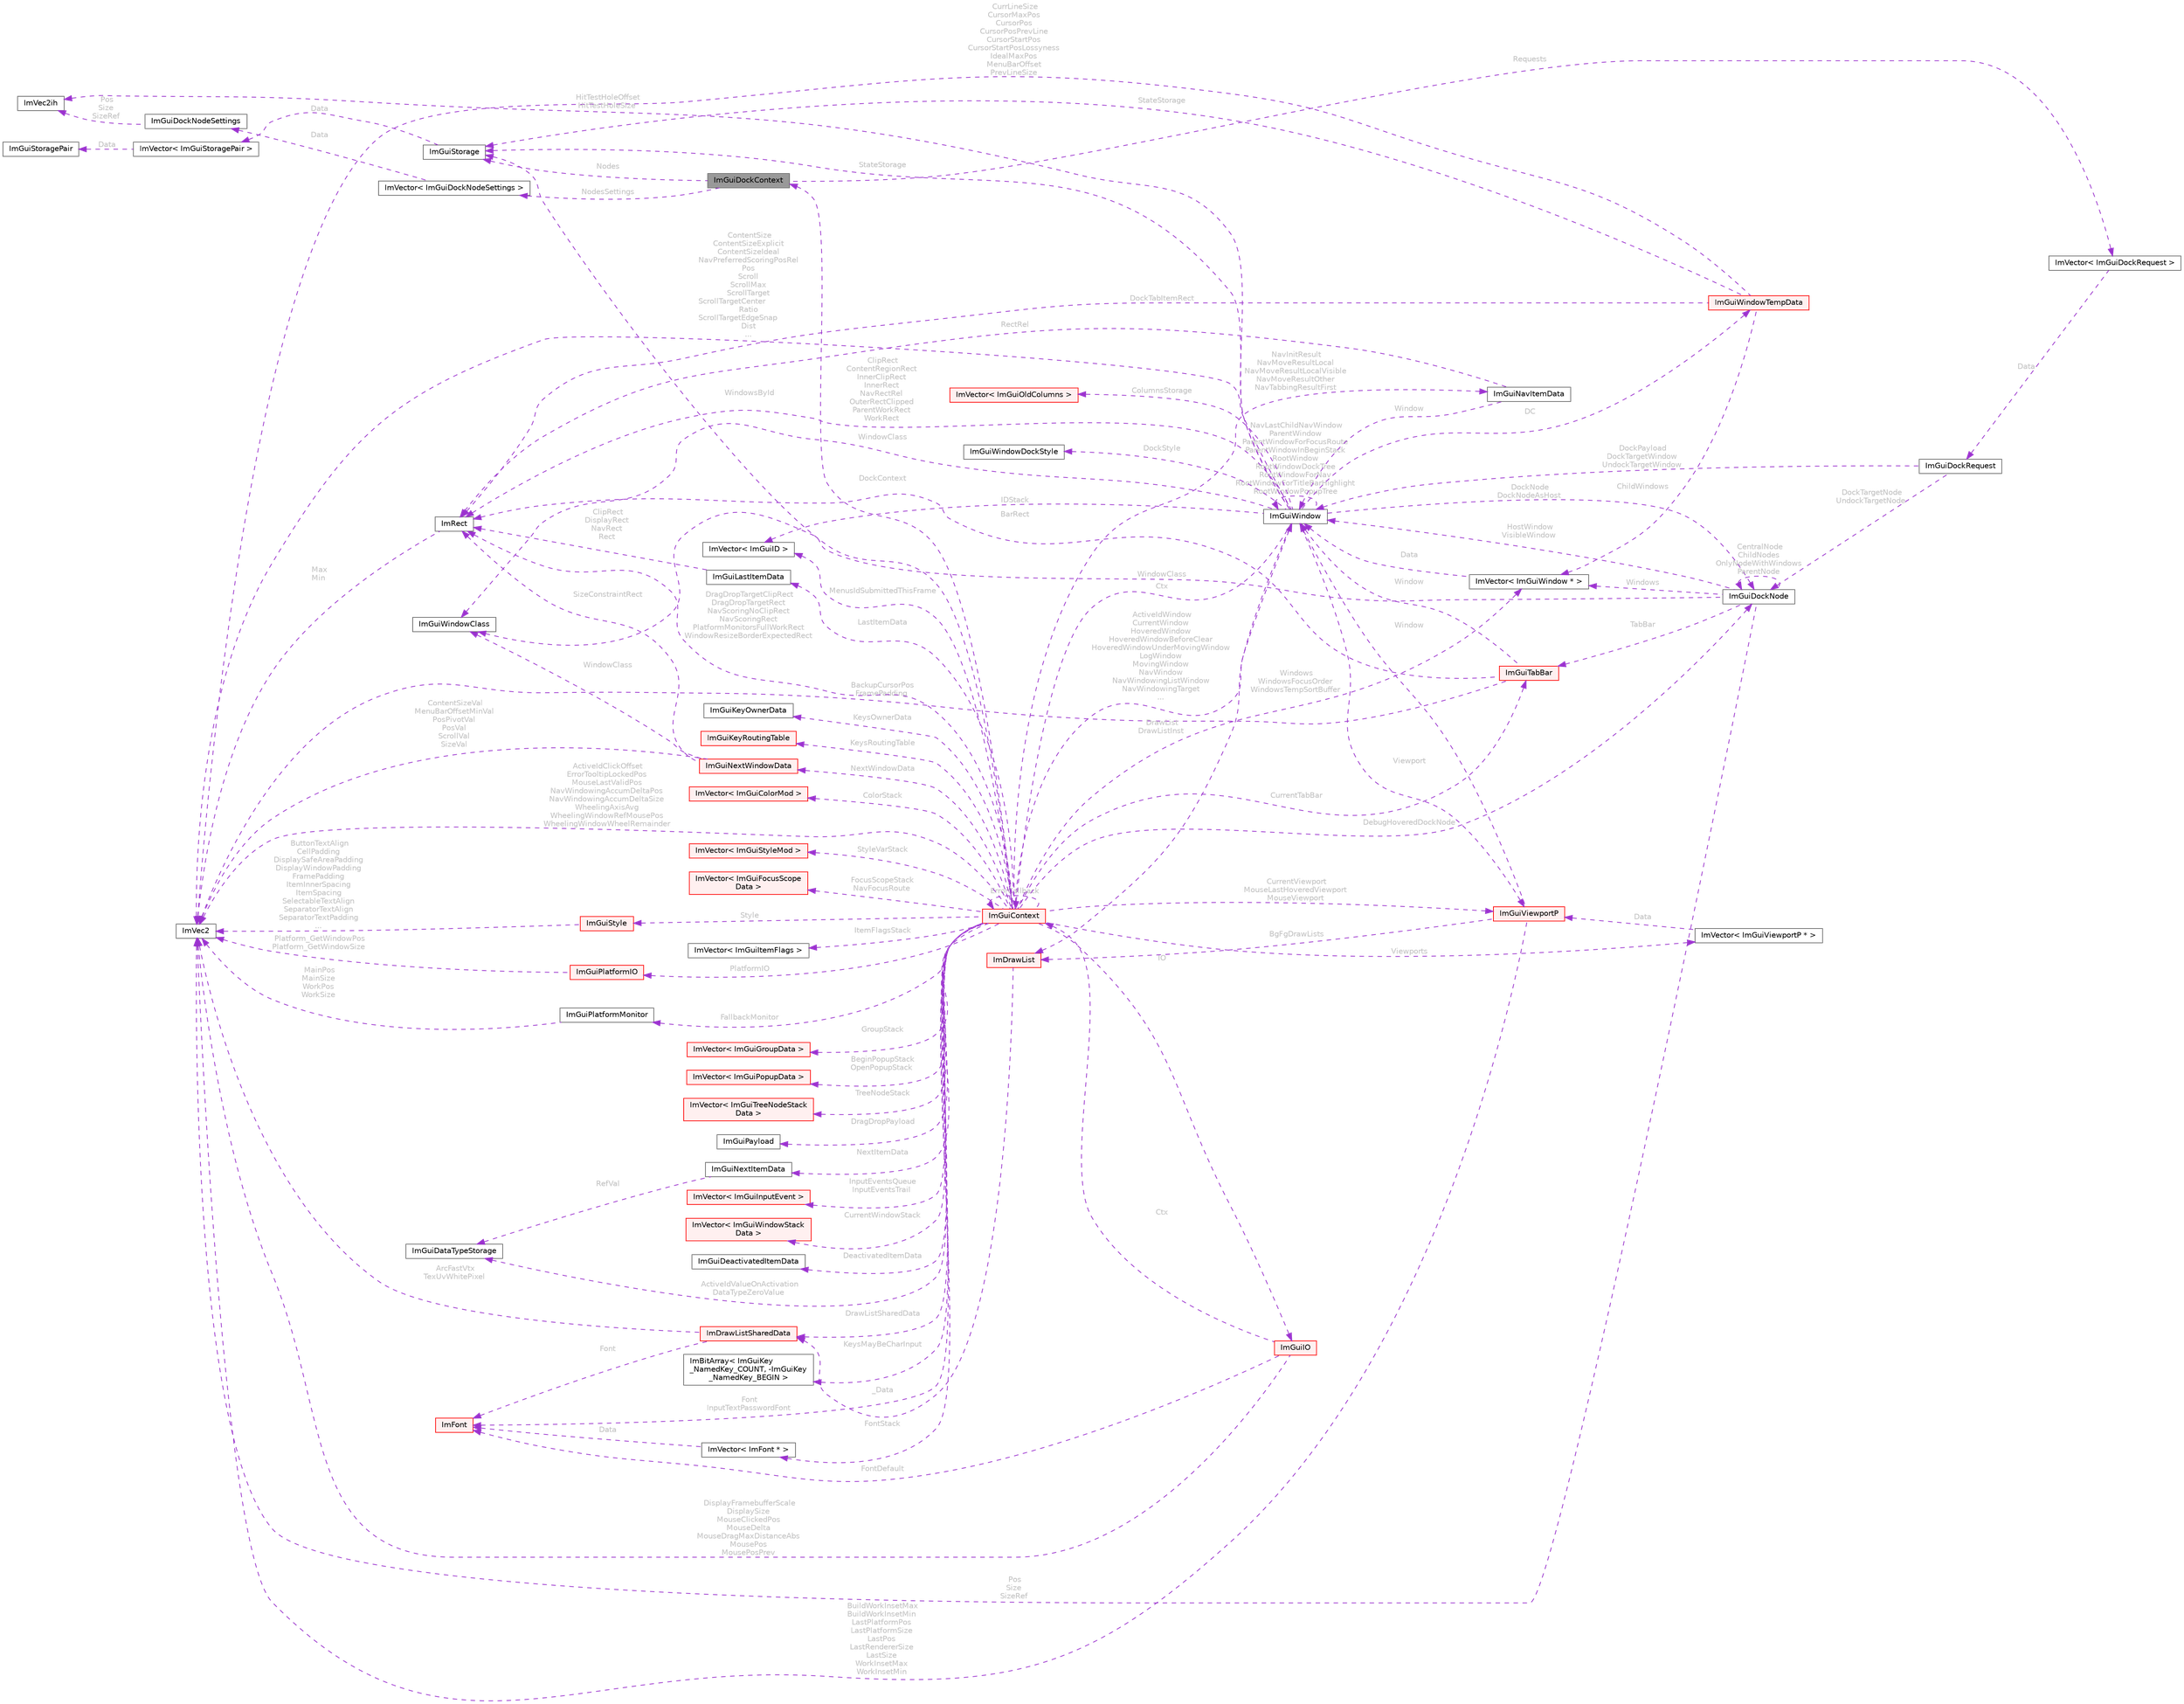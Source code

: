 digraph "ImGuiDockContext"
{
 // LATEX_PDF_SIZE
  bgcolor="transparent";
  edge [fontname=Helvetica,fontsize=10,labelfontname=Helvetica,labelfontsize=10];
  node [fontname=Helvetica,fontsize=10,shape=box,height=0.2,width=0.4];
  rankdir="LR";
  Node1 [id="Node000001",label="ImGuiDockContext",height=0.2,width=0.4,color="gray40", fillcolor="grey60", style="filled", fontcolor="black",tooltip=" "];
  Node2 -> Node1 [id="edge1_Node000001_Node000002",dir="back",color="darkorchid3",style="dashed",tooltip=" ",label=" Nodes",fontcolor="grey" ];
  Node2 [id="Node000002",label="ImGuiStorage",height=0.2,width=0.4,color="gray40", fillcolor="white", style="filled",URL="$struct_im_gui_storage.html",tooltip=" "];
  Node3 -> Node2 [id="edge2_Node000002_Node000003",dir="back",color="darkorchid3",style="dashed",tooltip=" ",label=" Data",fontcolor="grey" ];
  Node3 [id="Node000003",label="ImVector\< ImGuiStoragePair \>",height=0.2,width=0.4,color="gray40", fillcolor="white", style="filled",URL="$struct_im_vector.html",tooltip=" "];
  Node4 -> Node3 [id="edge3_Node000003_Node000004",dir="back",color="darkorchid3",style="dashed",tooltip=" ",label=" Data",fontcolor="grey" ];
  Node4 [id="Node000004",label="ImGuiStoragePair",height=0.2,width=0.4,color="gray40", fillcolor="white", style="filled",URL="$struct_im_gui_storage_pair.html",tooltip=" "];
  Node5 -> Node1 [id="edge4_Node000001_Node000005",dir="back",color="darkorchid3",style="dashed",tooltip=" ",label=" Requests",fontcolor="grey" ];
  Node5 [id="Node000005",label="ImVector\< ImGuiDockRequest \>",height=0.2,width=0.4,color="gray40", fillcolor="white", style="filled",URL="$struct_im_vector.html",tooltip=" "];
  Node6 -> Node5 [id="edge5_Node000005_Node000006",dir="back",color="darkorchid3",style="dashed",tooltip=" ",label=" Data",fontcolor="grey" ];
  Node6 [id="Node000006",label="ImGuiDockRequest",height=0.2,width=0.4,color="gray40", fillcolor="white", style="filled",URL="$struct_im_gui_dock_request.html",tooltip=" "];
  Node7 -> Node6 [id="edge6_Node000006_Node000007",dir="back",color="darkorchid3",style="dashed",tooltip=" ",label=" DockPayload\nDockTargetWindow\nUndockTargetWindow",fontcolor="grey" ];
  Node7 [id="Node000007",label="ImGuiWindow",height=0.2,width=0.4,color="gray40", fillcolor="white", style="filled",URL="$struct_im_gui_window.html",tooltip=" "];
  Node8 -> Node7 [id="edge7_Node000007_Node000008",dir="back",color="darkorchid3",style="dashed",tooltip=" ",label=" Ctx",fontcolor="grey" ];
  Node8 [id="Node000008",label="ImGuiContext",height=0.2,width=0.4,color="red", fillcolor="#FFF0F0", style="filled",URL="$struct_im_gui_context.html",tooltip=" "];
  Node9 -> Node8 [id="edge8_Node000008_Node000009",dir="back",color="darkorchid3",style="dashed",tooltip=" ",label=" IO",fontcolor="grey" ];
  Node9 [id="Node000009",label="ImGuiIO",height=0.2,width=0.4,color="red", fillcolor="#FFF0F0", style="filled",URL="$struct_im_gui_i_o.html",tooltip=" "];
  Node10 -> Node9 [id="edge9_Node000009_Node000010",dir="back",color="darkorchid3",style="dashed",tooltip=" ",label=" DisplayFramebufferScale\nDisplaySize\nMouseClickedPos\nMouseDelta\nMouseDragMaxDistanceAbs\nMousePos\nMousePosPrev",fontcolor="grey" ];
  Node10 [id="Node000010",label="ImVec2",height=0.2,width=0.4,color="gray40", fillcolor="white", style="filled",URL="$struct_im_vec2.html",tooltip=" "];
  Node13 -> Node9 [id="edge10_Node000009_Node000013",dir="back",color="darkorchid3",style="dashed",tooltip=" ",label=" FontDefault",fontcolor="grey" ];
  Node13 [id="Node000013",label="ImFont",height=0.2,width=0.4,color="red", fillcolor="#FFF0F0", style="filled",URL="$struct_im_font.html",tooltip=" "];
  Node8 -> Node9 [id="edge11_Node000009_Node000008",dir="back",color="darkorchid3",style="dashed",tooltip=" ",label=" Ctx",fontcolor="grey" ];
  Node26 -> Node8 [id="edge12_Node000008_Node000026",dir="back",color="darkorchid3",style="dashed",tooltip=" ",label=" PlatformIO",fontcolor="grey" ];
  Node26 [id="Node000026",label="ImGuiPlatformIO",height=0.2,width=0.4,color="red", fillcolor="#FFF0F0", style="filled",URL="$struct_im_gui_platform_i_o.html",tooltip=" "];
  Node10 -> Node26 [id="edge13_Node000026_Node000010",dir="back",color="darkorchid3",style="dashed",tooltip=" ",label=" Platform_GetWindowPos\nPlatform_GetWindowSize",fontcolor="grey" ];
  Node48 -> Node8 [id="edge14_Node000008_Node000048",dir="back",color="darkorchid3",style="dashed",tooltip=" ",label=" Style",fontcolor="grey" ];
  Node48 [id="Node000048",label="ImGuiStyle",height=0.2,width=0.4,color="red", fillcolor="#FFF0F0", style="filled",URL="$struct_im_gui_style.html",tooltip=" "];
  Node10 -> Node48 [id="edge15_Node000048_Node000010",dir="back",color="darkorchid3",style="dashed",tooltip=" ",label=" ButtonTextAlign\nCellPadding\nDisplaySafeAreaPadding\nDisplayWindowPadding\nFramePadding\nItemInnerSpacing\nItemSpacing\nSelectableTextAlign\nSeparatorTextAlign\nSeparatorTextPadding\n...",fontcolor="grey" ];
  Node13 -> Node8 [id="edge16_Node000008_Node000013",dir="back",color="darkorchid3",style="dashed",tooltip=" ",label=" Font\nInputTextPasswordFont",fontcolor="grey" ];
  Node39 -> Node8 [id="edge17_Node000008_Node000039",dir="back",color="darkorchid3",style="dashed",tooltip=" ",label=" DrawListSharedData",fontcolor="grey" ];
  Node39 [id="Node000039",label="ImDrawListSharedData",height=0.2,width=0.4,color="red", fillcolor="#FFF0F0", style="filled",URL="$struct_im_draw_list_shared_data.html",tooltip=" "];
  Node10 -> Node39 [id="edge18_Node000039_Node000010",dir="back",color="darkorchid3",style="dashed",tooltip=" ",label=" ArcFastVtx\nTexUvWhitePixel",fontcolor="grey" ];
  Node13 -> Node39 [id="edge19_Node000039_Node000013",dir="back",color="darkorchid3",style="dashed",tooltip=" ",label=" Font",fontcolor="grey" ];
  Node49 -> Node8 [id="edge20_Node000008_Node000049",dir="back",color="darkorchid3",style="dashed",tooltip=" ",label=" InputEventsQueue\nInputEventsTrail",fontcolor="grey" ];
  Node49 [id="Node000049",label="ImVector\< ImGuiInputEvent \>",height=0.2,width=0.4,color="red", fillcolor="#FFF0F0", style="filled",URL="$struct_im_vector.html",tooltip=" "];
  Node58 -> Node8 [id="edge21_Node000008_Node000058",dir="back",color="darkorchid3",style="dashed",tooltip=" ",label=" Windows\nWindowsFocusOrder\nWindowsTempSortBuffer",fontcolor="grey" ];
  Node58 [id="Node000058",label="ImVector\< ImGuiWindow * \>",height=0.2,width=0.4,color="gray40", fillcolor="white", style="filled",URL="$struct_im_vector.html",tooltip=" "];
  Node7 -> Node58 [id="edge22_Node000058_Node000007",dir="back",color="darkorchid3",style="dashed",tooltip=" ",label=" Data",fontcolor="grey" ];
  Node59 -> Node8 [id="edge23_Node000008_Node000059",dir="back",color="darkorchid3",style="dashed",tooltip=" ",label=" CurrentWindowStack",fontcolor="grey" ];
  Node59 [id="Node000059",label="ImVector\< ImGuiWindowStack\lData \>",height=0.2,width=0.4,color="red", fillcolor="#FFF0F0", style="filled",URL="$struct_im_vector.html",tooltip=" "];
  Node2 -> Node8 [id="edge24_Node000008_Node000002",dir="back",color="darkorchid3",style="dashed",tooltip=" ",label=" WindowsById",fontcolor="grey" ];
  Node7 -> Node8 [id="edge25_Node000008_Node000007",dir="back",color="darkorchid3",style="dashed",tooltip=" ",label=" ActiveIdWindow\nCurrentWindow\nHoveredWindow\nHoveredWindowBeforeClear\nHoveredWindowUnderMovingWindow\nLogWindow\nMovingWindow\nNavWindow\nNavWindowingListWindow\nNavWindowingTarget\n...",fontcolor="grey" ];
  Node10 -> Node8 [id="edge26_Node000008_Node000010",dir="back",color="darkorchid3",style="dashed",tooltip=" ",label=" ActiveIdClickOffset\nErrorTooltipLockedPos\nMouseLastValidPos\nNavWindowingAccumDeltaPos\nNavWindowingAccumDeltaSize\nWheelingAxisAvg\nWheelingWindowRefMousePos\nWheelingWindowWheelRemainder",fontcolor="grey" ];
  Node64 -> Node8 [id="edge27_Node000008_Node000064",dir="back",color="darkorchid3",style="dashed",tooltip=" ",label=" DeactivatedItemData",fontcolor="grey" ];
  Node64 [id="Node000064",label="ImGuiDeactivatedItemData",height=0.2,width=0.4,color="gray40", fillcolor="white", style="filled",URL="$struct_im_gui_deactivated_item_data.html",tooltip=" "];
  Node65 -> Node8 [id="edge28_Node000008_Node000065",dir="back",color="darkorchid3",style="dashed",tooltip=" ",label=" ActiveIdValueOnActivation\nDataTypeZeroValue",fontcolor="grey" ];
  Node65 [id="Node000065",label="ImGuiDataTypeStorage",height=0.2,width=0.4,color="gray40", fillcolor="white", style="filled",URL="$struct_im_gui_data_type_storage.html",tooltip=" "];
  Node66 -> Node8 [id="edge29_Node000008_Node000066",dir="back",color="darkorchid3",style="dashed",tooltip=" ",label=" KeysMayBeCharInput",fontcolor="grey" ];
  Node66 [id="Node000066",label="ImBitArray\< ImGuiKey\l_NamedKey_COUNT, -ImGuiKey\l_NamedKey_BEGIN \>",height=0.2,width=0.4,color="gray40", fillcolor="white", style="filled",URL="$struct_im_bit_array.html",tooltip=" "];
  Node67 -> Node8 [id="edge30_Node000008_Node000067",dir="back",color="darkorchid3",style="dashed",tooltip=" ",label=" KeysOwnerData",fontcolor="grey" ];
  Node67 [id="Node000067",label="ImGuiKeyOwnerData",height=0.2,width=0.4,color="gray40", fillcolor="white", style="filled",URL="$struct_im_gui_key_owner_data.html",tooltip=" "];
  Node68 -> Node8 [id="edge31_Node000008_Node000068",dir="back",color="darkorchid3",style="dashed",tooltip=" ",label=" KeysRoutingTable",fontcolor="grey" ];
  Node68 [id="Node000068",label="ImGuiKeyRoutingTable",height=0.2,width=0.4,color="red", fillcolor="#FFF0F0", style="filled",URL="$struct_im_gui_key_routing_table.html",tooltip=" "];
  Node71 -> Node8 [id="edge32_Node000008_Node000071",dir="back",color="darkorchid3",style="dashed",tooltip=" ",label=" NextItemData",fontcolor="grey" ];
  Node71 [id="Node000071",label="ImGuiNextItemData",height=0.2,width=0.4,color="gray40", fillcolor="white", style="filled",URL="$struct_im_gui_next_item_data.html",tooltip=" "];
  Node65 -> Node71 [id="edge33_Node000071_Node000065",dir="back",color="darkorchid3",style="dashed",tooltip=" ",label=" RefVal",fontcolor="grey" ];
  Node61 -> Node8 [id="edge34_Node000008_Node000061",dir="back",color="darkorchid3",style="dashed",tooltip=" ",label=" LastItemData",fontcolor="grey" ];
  Node61 [id="Node000061",label="ImGuiLastItemData",height=0.2,width=0.4,color="gray40", fillcolor="white", style="filled",URL="$struct_im_gui_last_item_data.html",tooltip=" "];
  Node62 -> Node61 [id="edge35_Node000061_Node000062",dir="back",color="darkorchid3",style="dashed",tooltip=" ",label=" ClipRect\nDisplayRect\nNavRect\nRect",fontcolor="grey" ];
  Node62 [id="Node000062",label="ImRect",height=0.2,width=0.4,color="gray40", fillcolor="white", style="filled",URL="$struct_im_rect.html",tooltip=" "];
  Node10 -> Node62 [id="edge36_Node000062_Node000010",dir="back",color="darkorchid3",style="dashed",tooltip=" ",label=" Max\nMin",fontcolor="grey" ];
  Node72 -> Node8 [id="edge37_Node000008_Node000072",dir="back",color="darkorchid3",style="dashed",tooltip=" ",label=" NextWindowData",fontcolor="grey" ];
  Node72 [id="Node000072",label="ImGuiNextWindowData",height=0.2,width=0.4,color="red", fillcolor="#FFF0F0", style="filled",URL="$struct_im_gui_next_window_data.html",tooltip=" "];
  Node10 -> Node72 [id="edge38_Node000072_Node000010",dir="back",color="darkorchid3",style="dashed",tooltip=" ",label=" ContentSizeVal\nMenuBarOffsetMinVal\nPosPivotVal\nPosVal\nScrollVal\nSizeVal",fontcolor="grey" ];
  Node62 -> Node72 [id="edge39_Node000072_Node000062",dir="back",color="darkorchid3",style="dashed",tooltip=" ",label=" SizeConstraintRect",fontcolor="grey" ];
  Node74 -> Node72 [id="edge40_Node000072_Node000074",dir="back",color="darkorchid3",style="dashed",tooltip=" ",label=" WindowClass",fontcolor="grey" ];
  Node74 [id="Node000074",label="ImGuiWindowClass",height=0.2,width=0.4,color="gray40", fillcolor="white", style="filled",URL="$struct_im_gui_window_class.html",tooltip=" "];
  Node75 -> Node8 [id="edge41_Node000008_Node000075",dir="back",color="darkorchid3",style="dashed",tooltip=" ",label=" ColorStack",fontcolor="grey" ];
  Node75 [id="Node000075",label="ImVector\< ImGuiColorMod \>",height=0.2,width=0.4,color="red", fillcolor="#FFF0F0", style="filled",URL="$struct_im_vector.html",tooltip=" "];
  Node77 -> Node8 [id="edge42_Node000008_Node000077",dir="back",color="darkorchid3",style="dashed",tooltip=" ",label=" StyleVarStack",fontcolor="grey" ];
  Node77 [id="Node000077",label="ImVector\< ImGuiStyleMod \>",height=0.2,width=0.4,color="red", fillcolor="#FFF0F0", style="filled",URL="$struct_im_vector.html",tooltip=" "];
  Node12 -> Node8 [id="edge43_Node000008_Node000012",dir="back",color="darkorchid3",style="dashed",tooltip=" ",label=" FontStack",fontcolor="grey" ];
  Node12 [id="Node000012",label="ImVector\< ImFont * \>",height=0.2,width=0.4,color="gray40", fillcolor="white", style="filled",URL="$struct_im_vector.html",tooltip=" "];
  Node13 -> Node12 [id="edge44_Node000012_Node000013",dir="back",color="darkorchid3",style="dashed",tooltip=" ",label=" Data",fontcolor="grey" ];
  Node79 -> Node8 [id="edge45_Node000008_Node000079",dir="back",color="darkorchid3",style="dashed",tooltip=" ",label=" FocusScopeStack\nNavFocusRoute",fontcolor="grey" ];
  Node79 [id="Node000079",label="ImVector\< ImGuiFocusScope\lData \>",height=0.2,width=0.4,color="red", fillcolor="#FFF0F0", style="filled",URL="$struct_im_vector.html",tooltip=" "];
  Node81 -> Node8 [id="edge46_Node000008_Node000081",dir="back",color="darkorchid3",style="dashed",tooltip=" ",label=" ItemFlagsStack",fontcolor="grey" ];
  Node81 [id="Node000081",label="ImVector\< ImGuiItemFlags \>",height=0.2,width=0.4,color="gray40", fillcolor="white", style="filled",URL="$struct_im_vector.html",tooltip=" "];
  Node82 -> Node8 [id="edge47_Node000008_Node000082",dir="back",color="darkorchid3",style="dashed",tooltip=" ",label=" GroupStack",fontcolor="grey" ];
  Node82 [id="Node000082",label="ImVector\< ImGuiGroupData \>",height=0.2,width=0.4,color="red", fillcolor="#FFF0F0", style="filled",URL="$struct_im_vector.html",tooltip=" "];
  Node85 -> Node8 [id="edge48_Node000008_Node000085",dir="back",color="darkorchid3",style="dashed",tooltip=" ",label=" BeginPopupStack\nOpenPopupStack",fontcolor="grey" ];
  Node85 [id="Node000085",label="ImVector\< ImGuiPopupData \>",height=0.2,width=0.4,color="red", fillcolor="#FFF0F0", style="filled",URL="$struct_im_vector.html",tooltip=" "];
  Node87 -> Node8 [id="edge49_Node000008_Node000087",dir="back",color="darkorchid3",style="dashed",tooltip=" ",label=" TreeNodeStack",fontcolor="grey" ];
  Node87 [id="Node000087",label="ImVector\< ImGuiTreeNodeStack\lData \>",height=0.2,width=0.4,color="red", fillcolor="#FFF0F0", style="filled",URL="$struct_im_vector.html",tooltip=" "];
  Node89 -> Node8 [id="edge50_Node000008_Node000089",dir="back",color="darkorchid3",style="dashed",tooltip=" ",label=" Viewports",fontcolor="grey" ];
  Node89 [id="Node000089",label="ImVector\< ImGuiViewportP * \>",height=0.2,width=0.4,color="gray40", fillcolor="white", style="filled",URL="$struct_im_vector.html",tooltip=" "];
  Node90 -> Node89 [id="edge51_Node000089_Node000090",dir="back",color="darkorchid3",style="dashed",tooltip=" ",label=" Data",fontcolor="grey" ];
  Node90 [id="Node000090",label="ImGuiViewportP",height=0.2,width=0.4,color="red", fillcolor="#FFF0F0", style="filled",URL="$struct_im_gui_viewport_p.html",tooltip=" "];
  Node7 -> Node90 [id="edge52_Node000090_Node000007",dir="back",color="darkorchid3",style="dashed",tooltip=" ",label=" Window",fontcolor="grey" ];
  Node10 -> Node90 [id="edge53_Node000090_Node000010",dir="back",color="darkorchid3",style="dashed",tooltip=" ",label=" BuildWorkInsetMax\nBuildWorkInsetMin\nLastPlatformPos\nLastPlatformSize\nLastPos\nLastRendererSize\nLastSize\nWorkInsetMax\nWorkInsetMin",fontcolor="grey" ];
  Node33 -> Node90 [id="edge54_Node000090_Node000033",dir="back",color="darkorchid3",style="dashed",tooltip=" ",label=" BgFgDrawLists",fontcolor="grey" ];
  Node33 [id="Node000033",label="ImDrawList",height=0.2,width=0.4,color="red", fillcolor="#FFF0F0", style="filled",URL="$struct_im_draw_list.html",tooltip=" "];
  Node39 -> Node33 [id="edge55_Node000033_Node000039",dir="back",color="darkorchid3",style="dashed",tooltip=" ",label=" _Data",fontcolor="grey" ];
  Node90 -> Node8 [id="edge56_Node000008_Node000090",dir="back",color="darkorchid3",style="dashed",tooltip=" ",label=" CurrentViewport\nMouseLastHoveredViewport\nMouseViewport",fontcolor="grey" ];
  Node28 -> Node8 [id="edge57_Node000008_Node000028",dir="back",color="darkorchid3",style="dashed",tooltip=" ",label=" FallbackMonitor",fontcolor="grey" ];
  Node28 [id="Node000028",label="ImGuiPlatformMonitor",height=0.2,width=0.4,color="gray40", fillcolor="white", style="filled",URL="$struct_im_gui_platform_monitor.html",tooltip=" "];
  Node10 -> Node28 [id="edge58_Node000028_Node000010",dir="back",color="darkorchid3",style="dashed",tooltip=" ",label=" MainPos\nMainSize\nWorkPos\nWorkSize",fontcolor="grey" ];
  Node62 -> Node8 [id="edge59_Node000008_Node000062",dir="back",color="darkorchid3",style="dashed",tooltip=" ",label=" DragDropTargetClipRect\nDragDropTargetRect\nNavScoringNoClipRect\nNavScoringRect\nPlatformMonitorsFullWorkRect\nWindowResizeBorderExpectedRect",fontcolor="grey" ];
  Node92 -> Node8 [id="edge60_Node000008_Node000092",dir="back",color="darkorchid3",style="dashed",tooltip=" ",label=" NavInitResult\nNavMoveResultLocal\nNavMoveResultLocalVisible\nNavMoveResultOther\nNavTabbingResultFirst",fontcolor="grey" ];
  Node92 [id="Node000092",label="ImGuiNavItemData",height=0.2,width=0.4,color="gray40", fillcolor="white", style="filled",URL="$struct_im_gui_nav_item_data.html",tooltip=" "];
  Node7 -> Node92 [id="edge61_Node000092_Node000007",dir="back",color="darkorchid3",style="dashed",tooltip=" ",label=" Window",fontcolor="grey" ];
  Node62 -> Node92 [id="edge62_Node000092_Node000062",dir="back",color="darkorchid3",style="dashed",tooltip=" ",label=" RectRel",fontcolor="grey" ];
  Node93 -> Node8 [id="edge63_Node000008_Node000093",dir="back",color="darkorchid3",style="dashed",tooltip=" ",label=" DragDropPayload",fontcolor="grey" ];
  Node93 [id="Node000093",label="ImGuiPayload",height=0.2,width=0.4,color="gray40", fillcolor="white", style="filled",URL="$struct_im_gui_payload.html",tooltip=" "];
  Node119 -> Node8 [id="edge64_Node000008_Node000119",dir="back",color="darkorchid3",style="dashed",tooltip=" ",label=" CurrentTabBar",fontcolor="grey" ];
  Node119 [id="Node000119",label="ImGuiTabBar",height=0.2,width=0.4,color="red", fillcolor="#FFF0F0", style="filled",URL="$struct_im_gui_tab_bar.html",tooltip=" "];
  Node7 -> Node119 [id="edge65_Node000119_Node000007",dir="back",color="darkorchid3",style="dashed",tooltip=" ",label=" Window",fontcolor="grey" ];
  Node62 -> Node119 [id="edge66_Node000119_Node000062",dir="back",color="darkorchid3",style="dashed",tooltip=" ",label=" BarRect",fontcolor="grey" ];
  Node10 -> Node119 [id="edge67_Node000119_Node000010",dir="back",color="darkorchid3",style="dashed",tooltip=" ",label=" BackupCursorPos\nFramePadding",fontcolor="grey" ];
  Node143 -> Node8 [id="edge68_Node000008_Node000143",dir="back",color="darkorchid3",style="dashed",tooltip=" ",label=" MenusIdSubmittedThisFrame",fontcolor="grey" ];
  Node143 [id="Node000143",label="ImVector\< ImGuiID \>",height=0.2,width=0.4,color="gray40", fillcolor="white", style="filled",URL="$struct_im_vector.html",tooltip=" "];
  Node1 -> Node8 [id="edge69_Node000008_Node000001",dir="back",color="darkorchid3",style="dashed",tooltip=" ",label=" DockContext",fontcolor="grey" ];
  Node8 -> Node8 [id="edge70_Node000008_Node000008",dir="back",color="darkorchid3",style="dashed",tooltip=" ",label=" ErrorCallback",fontcolor="grey" ];
  Node161 -> Node8 [id="edge71_Node000008_Node000161",dir="back",color="darkorchid3",style="dashed",tooltip=" ",label=" DebugHoveredDockNode",fontcolor="grey" ];
  Node161 [id="Node000161",label="ImGuiDockNode",height=0.2,width=0.4,color="gray40", fillcolor="white", style="filled",URL="$struct_im_gui_dock_node.html",tooltip=" "];
  Node161 -> Node161 [id="edge72_Node000161_Node000161",dir="back",color="darkorchid3",style="dashed",tooltip=" ",label=" CentralNode\nChildNodes\nOnlyNodeWithWindows\nParentNode",fontcolor="grey" ];
  Node58 -> Node161 [id="edge73_Node000161_Node000058",dir="back",color="darkorchid3",style="dashed",tooltip=" ",label=" Windows",fontcolor="grey" ];
  Node119 -> Node161 [id="edge74_Node000161_Node000119",dir="back",color="darkorchid3",style="dashed",tooltip=" ",label=" TabBar",fontcolor="grey" ];
  Node10 -> Node161 [id="edge75_Node000161_Node000010",dir="back",color="darkorchid3",style="dashed",tooltip=" ",label=" Pos\nSize\nSizeRef",fontcolor="grey" ];
  Node74 -> Node161 [id="edge76_Node000161_Node000074",dir="back",color="darkorchid3",style="dashed",tooltip=" ",label=" WindowClass",fontcolor="grey" ];
  Node7 -> Node161 [id="edge77_Node000161_Node000007",dir="back",color="darkorchid3",style="dashed",tooltip=" ",label=" HostWindow\nVisibleWindow",fontcolor="grey" ];
  Node74 -> Node7 [id="edge78_Node000007_Node000074",dir="back",color="darkorchid3",style="dashed",tooltip=" ",label=" WindowClass",fontcolor="grey" ];
  Node90 -> Node7 [id="edge79_Node000007_Node000090",dir="back",color="darkorchid3",style="dashed",tooltip=" ",label=" Viewport",fontcolor="grey" ];
  Node10 -> Node7 [id="edge80_Node000007_Node000010",dir="back",color="darkorchid3",style="dashed",tooltip=" ",label=" ContentSize\nContentSizeExplicit\nContentSizeIdeal\nNavPreferredScoringPosRel\nPos\nScroll\nScrollMax\nScrollTarget\nScrollTargetCenter\lRatio\nScrollTargetEdgeSnap\lDist\n...",fontcolor="grey" ];
  Node143 -> Node7 [id="edge81_Node000007_Node000143",dir="back",color="darkorchid3",style="dashed",tooltip=" ",label=" IDStack",fontcolor="grey" ];
  Node162 -> Node7 [id="edge82_Node000007_Node000162",dir="back",color="darkorchid3",style="dashed",tooltip=" ",label=" DC",fontcolor="grey" ];
  Node162 [id="Node000162",label="ImGuiWindowTempData",height=0.2,width=0.4,color="red", fillcolor="#FFF0F0", style="filled",URL="$struct_im_gui_window_temp_data.html",tooltip=" "];
  Node10 -> Node162 [id="edge83_Node000162_Node000010",dir="back",color="darkorchid3",style="dashed",tooltip=" ",label=" CurrLineSize\nCursorMaxPos\nCursorPos\nCursorPosPrevLine\nCursorStartPos\nCursorStartPosLossyness\nIdealMaxPos\nMenuBarOffset\nPrevLineSize",fontcolor="grey" ];
  Node58 -> Node162 [id="edge84_Node000162_Node000058",dir="back",color="darkorchid3",style="dashed",tooltip=" ",label=" ChildWindows",fontcolor="grey" ];
  Node2 -> Node162 [id="edge85_Node000162_Node000002",dir="back",color="darkorchid3",style="dashed",tooltip=" ",label=" StateStorage",fontcolor="grey" ];
  Node62 -> Node162 [id="edge86_Node000162_Node000062",dir="back",color="darkorchid3",style="dashed",tooltip=" ",label=" DockTabItemRect",fontcolor="grey" ];
  Node62 -> Node7 [id="edge87_Node000007_Node000062",dir="back",color="darkorchid3",style="dashed",tooltip=" ",label=" ClipRect\nContentRegionRect\nInnerClipRect\nInnerRect\nNavRectRel\nOuterRectClipped\nParentWorkRect\nWorkRect",fontcolor="grey" ];
  Node167 -> Node7 [id="edge88_Node000007_Node000167",dir="back",color="darkorchid3",style="dashed",tooltip=" ",label=" HitTestHoleOffset\nHitTestHoleSize",fontcolor="grey" ];
  Node167 [id="Node000167",label="ImVec2ih",height=0.2,width=0.4,color="gray40", fillcolor="white", style="filled",URL="$struct_im_vec2ih.html",tooltip=" "];
  Node2 -> Node7 [id="edge89_Node000007_Node000002",dir="back",color="darkorchid3",style="dashed",tooltip=" ",label=" StateStorage",fontcolor="grey" ];
  Node168 -> Node7 [id="edge90_Node000007_Node000168",dir="back",color="darkorchid3",style="dashed",tooltip=" ",label=" ColumnsStorage",fontcolor="grey" ];
  Node168 [id="Node000168",label="ImVector\< ImGuiOldColumns \>",height=0.2,width=0.4,color="red", fillcolor="#FFF0F0", style="filled",URL="$struct_im_vector.html",tooltip=" "];
  Node33 -> Node7 [id="edge91_Node000007_Node000033",dir="back",color="darkorchid3",style="dashed",tooltip=" ",label=" DrawList\nDrawListInst",fontcolor="grey" ];
  Node7 -> Node7 [id="edge92_Node000007_Node000007",dir="back",color="darkorchid3",style="dashed",tooltip=" ",label=" NavLastChildNavWindow\nParentWindow\nParentWindowForFocusRoute\nParentWindowInBeginStack\nRootWindow\nRootWindowDockTree\nRootWindowForNav\nRootWindowForTitleBarHighlight\nRootWindowPopupTree",fontcolor="grey" ];
  Node169 -> Node7 [id="edge93_Node000007_Node000169",dir="back",color="darkorchid3",style="dashed",tooltip=" ",label=" DockStyle",fontcolor="grey" ];
  Node169 [id="Node000169",label="ImGuiWindowDockStyle",height=0.2,width=0.4,color="gray40", fillcolor="white", style="filled",URL="$struct_im_gui_window_dock_style.html",tooltip=" "];
  Node161 -> Node7 [id="edge94_Node000007_Node000161",dir="back",color="darkorchid3",style="dashed",tooltip=" ",label=" DockNode\nDockNodeAsHost",fontcolor="grey" ];
  Node161 -> Node6 [id="edge95_Node000006_Node000161",dir="back",color="darkorchid3",style="dashed",tooltip=" ",label=" DockTargetNode\nUndockTargetNode",fontcolor="grey" ];
  Node170 -> Node1 [id="edge96_Node000001_Node000170",dir="back",color="darkorchid3",style="dashed",tooltip=" ",label=" NodesSettings",fontcolor="grey" ];
  Node170 [id="Node000170",label="ImVector\< ImGuiDockNodeSettings \>",height=0.2,width=0.4,color="gray40", fillcolor="white", style="filled",URL="$struct_im_vector.html",tooltip=" "];
  Node171 -> Node170 [id="edge97_Node000170_Node000171",dir="back",color="darkorchid3",style="dashed",tooltip=" ",label=" Data",fontcolor="grey" ];
  Node171 [id="Node000171",label="ImGuiDockNodeSettings",height=0.2,width=0.4,color="gray40", fillcolor="white", style="filled",URL="$struct_im_gui_dock_node_settings.html",tooltip=" "];
  Node167 -> Node171 [id="edge98_Node000171_Node000167",dir="back",color="darkorchid3",style="dashed",tooltip=" ",label=" Pos\nSize\nSizeRef",fontcolor="grey" ];
}
